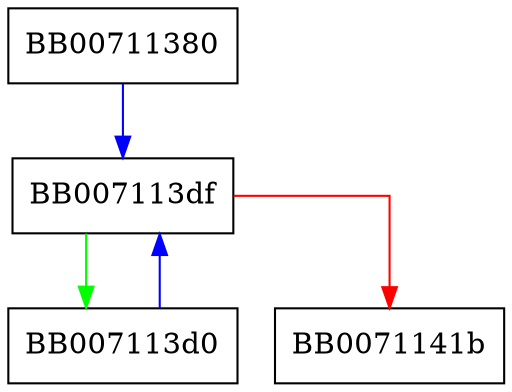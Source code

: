 digraph _aesni_encrypt6 {
  node [shape="box"];
  graph [splines=ortho];
  BB00711380 -> BB007113df [color="blue"];
  BB007113d0 -> BB007113df [color="blue"];
  BB007113df -> BB007113d0 [color="green"];
  BB007113df -> BB0071141b [color="red"];
}